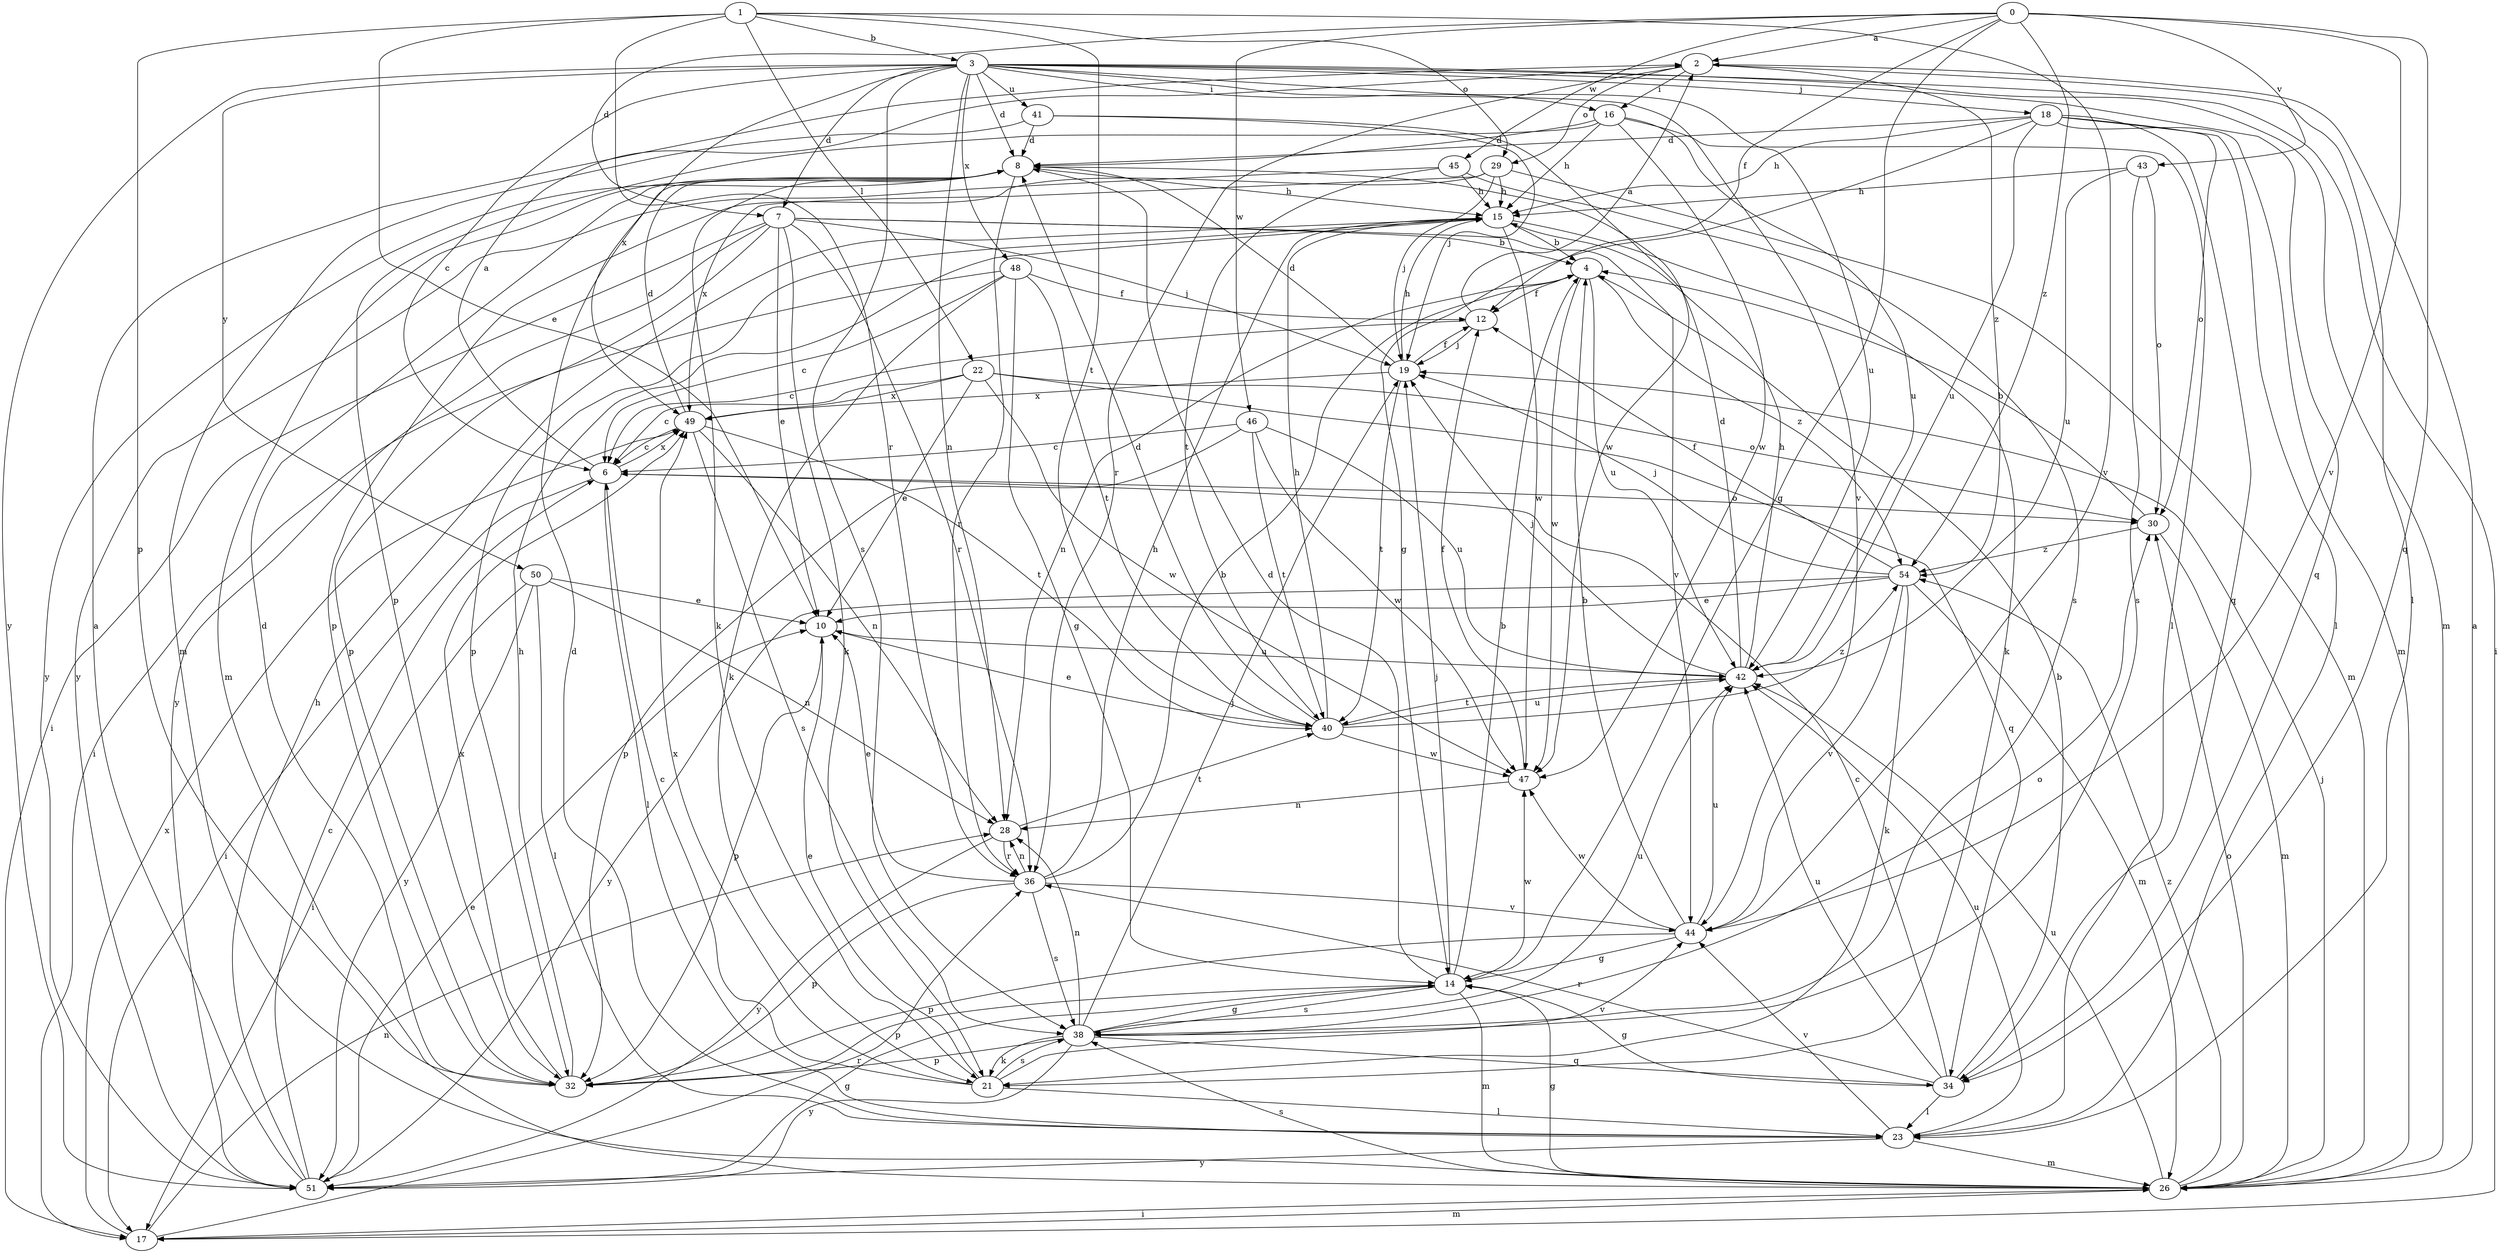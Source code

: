 strict digraph  {
0;
1;
2;
3;
4;
6;
7;
8;
10;
12;
14;
15;
16;
17;
18;
19;
21;
22;
23;
26;
28;
29;
30;
32;
34;
36;
38;
40;
41;
42;
43;
44;
45;
46;
47;
48;
49;
50;
51;
54;
0 -> 2  [label=a];
0 -> 7  [label=d];
0 -> 12  [label=f];
0 -> 14  [label=g];
0 -> 34  [label=q];
0 -> 43  [label=v];
0 -> 44  [label=v];
0 -> 45  [label=w];
0 -> 46  [label=w];
0 -> 54  [label=z];
1 -> 3  [label=b];
1 -> 10  [label=e];
1 -> 22  [label=l];
1 -> 29  [label=o];
1 -> 32  [label=p];
1 -> 36  [label=r];
1 -> 40  [label=t];
1 -> 44  [label=v];
2 -> 16  [label=i];
2 -> 23  [label=l];
2 -> 29  [label=o];
2 -> 36  [label=r];
2 -> 54  [label=z];
3 -> 6  [label=c];
3 -> 7  [label=d];
3 -> 8  [label=d];
3 -> 16  [label=i];
3 -> 17  [label=i];
3 -> 18  [label=j];
3 -> 26  [label=m];
3 -> 28  [label=n];
3 -> 34  [label=q];
3 -> 38  [label=s];
3 -> 41  [label=u];
3 -> 42  [label=u];
3 -> 44  [label=v];
3 -> 48  [label=x];
3 -> 49  [label=x];
3 -> 50  [label=y];
3 -> 51  [label=y];
4 -> 12  [label=f];
4 -> 28  [label=n];
4 -> 42  [label=u];
4 -> 47  [label=w];
4 -> 54  [label=z];
6 -> 2  [label=a];
6 -> 17  [label=i];
6 -> 23  [label=l];
6 -> 30  [label=o];
6 -> 49  [label=x];
7 -> 4  [label=b];
7 -> 10  [label=e];
7 -> 17  [label=i];
7 -> 19  [label=j];
7 -> 21  [label=k];
7 -> 32  [label=p];
7 -> 36  [label=r];
7 -> 44  [label=v];
7 -> 51  [label=y];
8 -> 15  [label=h];
8 -> 21  [label=k];
8 -> 26  [label=m];
8 -> 36  [label=r];
8 -> 51  [label=y];
10 -> 32  [label=p];
10 -> 42  [label=u];
12 -> 2  [label=a];
12 -> 6  [label=c];
12 -> 19  [label=j];
14 -> 4  [label=b];
14 -> 8  [label=d];
14 -> 19  [label=j];
14 -> 26  [label=m];
14 -> 32  [label=p];
14 -> 38  [label=s];
14 -> 47  [label=w];
15 -> 4  [label=b];
15 -> 21  [label=k];
15 -> 32  [label=p];
15 -> 47  [label=w];
16 -> 8  [label=d];
16 -> 15  [label=h];
16 -> 23  [label=l];
16 -> 32  [label=p];
16 -> 42  [label=u];
16 -> 47  [label=w];
17 -> 26  [label=m];
17 -> 28  [label=n];
17 -> 36  [label=r];
17 -> 49  [label=x];
18 -> 8  [label=d];
18 -> 14  [label=g];
18 -> 15  [label=h];
18 -> 23  [label=l];
18 -> 26  [label=m];
18 -> 30  [label=o];
18 -> 34  [label=q];
18 -> 42  [label=u];
19 -> 8  [label=d];
19 -> 12  [label=f];
19 -> 15  [label=h];
19 -> 40  [label=t];
19 -> 49  [label=x];
21 -> 6  [label=c];
21 -> 10  [label=e];
21 -> 23  [label=l];
21 -> 38  [label=s];
21 -> 44  [label=v];
21 -> 49  [label=x];
22 -> 6  [label=c];
22 -> 10  [label=e];
22 -> 30  [label=o];
22 -> 34  [label=q];
22 -> 47  [label=w];
22 -> 49  [label=x];
23 -> 8  [label=d];
23 -> 26  [label=m];
23 -> 42  [label=u];
23 -> 44  [label=v];
23 -> 51  [label=y];
26 -> 2  [label=a];
26 -> 14  [label=g];
26 -> 17  [label=i];
26 -> 19  [label=j];
26 -> 30  [label=o];
26 -> 38  [label=s];
26 -> 42  [label=u];
26 -> 54  [label=z];
28 -> 36  [label=r];
28 -> 40  [label=t];
28 -> 51  [label=y];
29 -> 15  [label=h];
29 -> 19  [label=j];
29 -> 26  [label=m];
29 -> 32  [label=p];
29 -> 49  [label=x];
30 -> 4  [label=b];
30 -> 26  [label=m];
30 -> 54  [label=z];
32 -> 8  [label=d];
32 -> 15  [label=h];
32 -> 49  [label=x];
34 -> 4  [label=b];
34 -> 6  [label=c];
34 -> 14  [label=g];
34 -> 23  [label=l];
34 -> 36  [label=r];
34 -> 42  [label=u];
36 -> 4  [label=b];
36 -> 10  [label=e];
36 -> 15  [label=h];
36 -> 28  [label=n];
36 -> 32  [label=p];
36 -> 38  [label=s];
36 -> 44  [label=v];
38 -> 14  [label=g];
38 -> 19  [label=j];
38 -> 21  [label=k];
38 -> 28  [label=n];
38 -> 30  [label=o];
38 -> 32  [label=p];
38 -> 34  [label=q];
38 -> 42  [label=u];
38 -> 51  [label=y];
40 -> 8  [label=d];
40 -> 10  [label=e];
40 -> 15  [label=h];
40 -> 42  [label=u];
40 -> 47  [label=w];
40 -> 54  [label=z];
41 -> 8  [label=d];
41 -> 19  [label=j];
41 -> 26  [label=m];
41 -> 47  [label=w];
42 -> 8  [label=d];
42 -> 15  [label=h];
42 -> 19  [label=j];
42 -> 40  [label=t];
43 -> 15  [label=h];
43 -> 30  [label=o];
43 -> 38  [label=s];
43 -> 42  [label=u];
44 -> 4  [label=b];
44 -> 14  [label=g];
44 -> 32  [label=p];
44 -> 42  [label=u];
44 -> 47  [label=w];
45 -> 15  [label=h];
45 -> 38  [label=s];
45 -> 40  [label=t];
45 -> 51  [label=y];
46 -> 6  [label=c];
46 -> 32  [label=p];
46 -> 40  [label=t];
46 -> 42  [label=u];
46 -> 47  [label=w];
47 -> 12  [label=f];
47 -> 28  [label=n];
48 -> 6  [label=c];
48 -> 12  [label=f];
48 -> 14  [label=g];
48 -> 17  [label=i];
48 -> 21  [label=k];
48 -> 40  [label=t];
49 -> 6  [label=c];
49 -> 8  [label=d];
49 -> 28  [label=n];
49 -> 38  [label=s];
49 -> 40  [label=t];
50 -> 10  [label=e];
50 -> 17  [label=i];
50 -> 23  [label=l];
50 -> 28  [label=n];
50 -> 51  [label=y];
51 -> 2  [label=a];
51 -> 6  [label=c];
51 -> 10  [label=e];
51 -> 14  [label=g];
51 -> 15  [label=h];
54 -> 10  [label=e];
54 -> 12  [label=f];
54 -> 19  [label=j];
54 -> 21  [label=k];
54 -> 26  [label=m];
54 -> 44  [label=v];
54 -> 51  [label=y];
}
